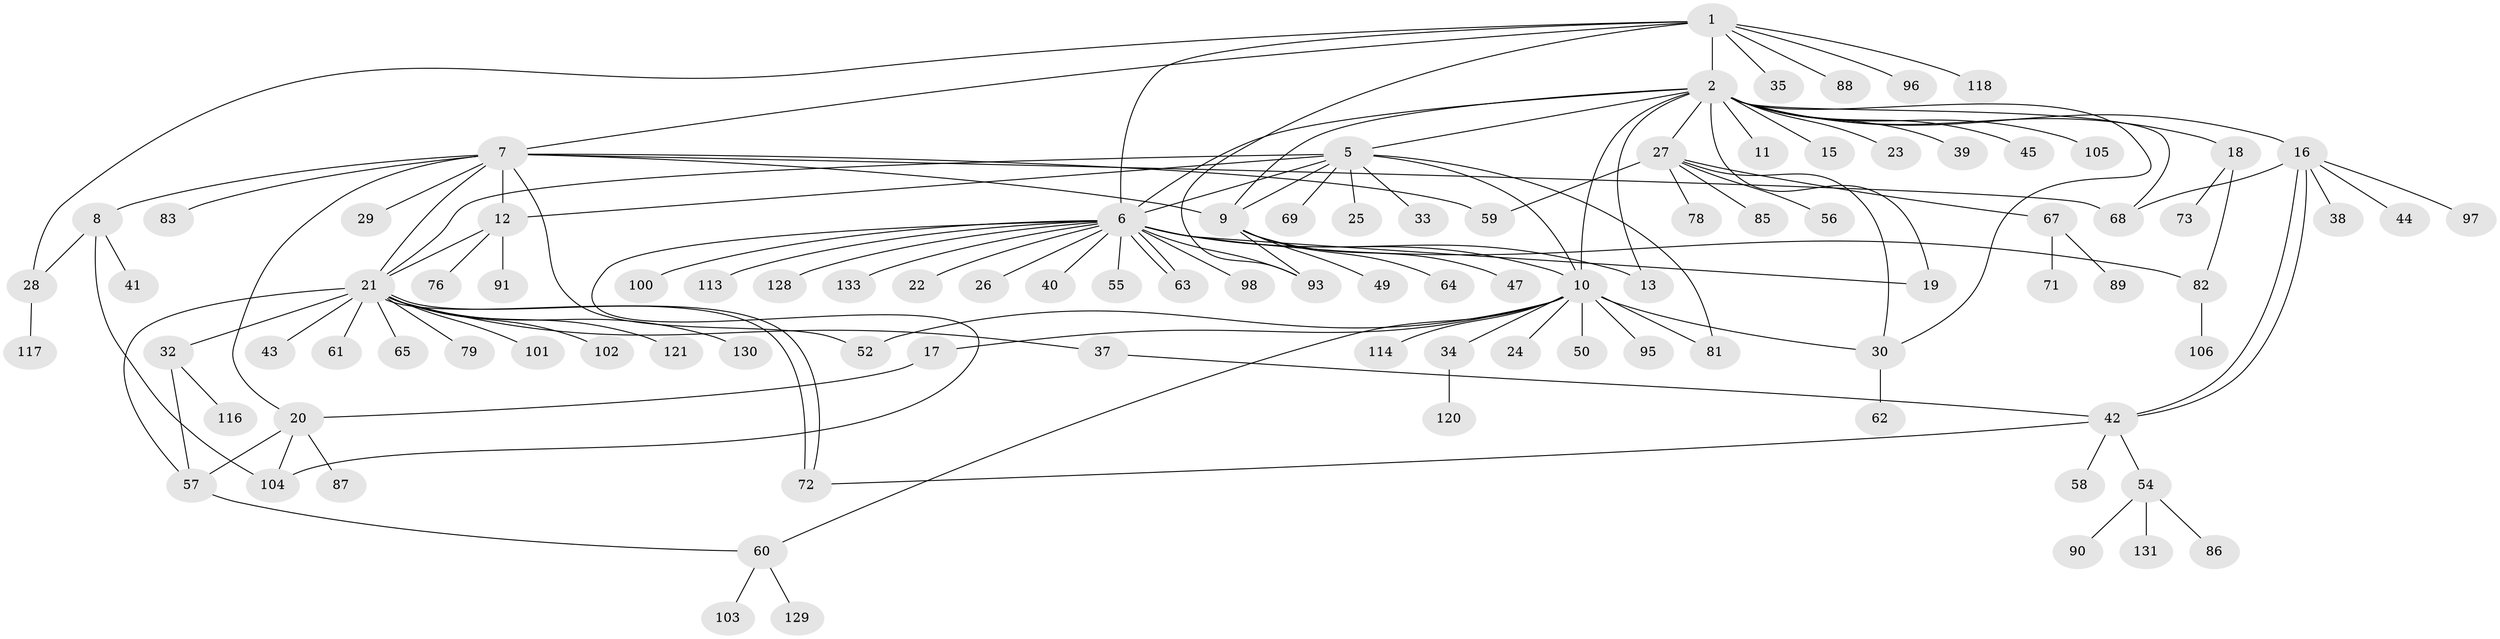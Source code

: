 // original degree distribution, {7: 0.014925373134328358, 16: 0.007462686567164179, 5: 0.014925373134328358, 4: 0.08208955223880597, 9: 0.007462686567164179, 21: 0.007462686567164179, 12: 0.014925373134328358, 8: 0.022388059701492536, 10: 0.007462686567164179, 1: 0.5746268656716418, 6: 0.014925373134328358, 2: 0.11940298507462686, 3: 0.11194029850746269}
// Generated by graph-tools (version 1.1) at 2025/11/02/27/25 16:11:10]
// undirected, 99 vertices, 131 edges
graph export_dot {
graph [start="1"]
  node [color=gray90,style=filled];
  1 [super="+4"];
  2 [super="+3"];
  5 [super="+84"];
  6 [super="+46"];
  7 [super="+108"];
  8;
  9 [super="+107"];
  10 [super="+14"];
  11;
  12 [super="+99"];
  13;
  15;
  16 [super="+53"];
  17 [super="+125"];
  18 [super="+36"];
  19 [super="+123"];
  20 [super="+127"];
  21 [super="+31"];
  22;
  23;
  24;
  25 [super="+94"];
  26;
  27 [super="+48"];
  28 [super="+119"];
  29;
  30;
  32;
  33;
  34 [super="+132"];
  35;
  37 [super="+112"];
  38 [super="+70"];
  39;
  40 [super="+122"];
  41;
  42 [super="+51"];
  43;
  44;
  45 [super="+74"];
  47;
  49 [super="+111"];
  50;
  52 [super="+77"];
  54 [super="+66"];
  55 [super="+110"];
  56;
  57 [super="+80"];
  58;
  59;
  60;
  61 [super="+134"];
  62;
  63 [super="+109"];
  64;
  65;
  67 [super="+75"];
  68;
  69;
  71 [super="+92"];
  72 [super="+115"];
  73;
  76;
  78;
  79;
  81;
  82;
  83;
  85;
  86;
  87;
  88;
  89;
  90;
  91;
  93 [super="+126"];
  95;
  96;
  97;
  98;
  100;
  101;
  102;
  103;
  104;
  105;
  106;
  113;
  114;
  116;
  117;
  118 [super="+124"];
  120;
  121;
  128;
  129;
  130;
  131;
  133;
  1 -- 2;
  1 -- 7;
  1 -- 88;
  1 -- 93;
  1 -- 96;
  1 -- 118;
  1 -- 35;
  1 -- 28;
  1 -- 6;
  2 -- 5;
  2 -- 6;
  2 -- 9;
  2 -- 11;
  2 -- 13;
  2 -- 15;
  2 -- 16;
  2 -- 18;
  2 -- 39;
  2 -- 45;
  2 -- 68;
  2 -- 105;
  2 -- 10;
  2 -- 19;
  2 -- 23;
  2 -- 27;
  2 -- 30;
  5 -- 6;
  5 -- 9;
  5 -- 10;
  5 -- 25;
  5 -- 33;
  5 -- 69;
  5 -- 81;
  5 -- 21;
  5 -- 12;
  6 -- 10 [weight=2];
  6 -- 13;
  6 -- 19;
  6 -- 22;
  6 -- 26;
  6 -- 40;
  6 -- 55;
  6 -- 63;
  6 -- 63;
  6 -- 82;
  6 -- 98;
  6 -- 100;
  6 -- 104;
  6 -- 113;
  6 -- 128;
  6 -- 133;
  6 -- 93;
  7 -- 8;
  7 -- 9;
  7 -- 12;
  7 -- 20;
  7 -- 21;
  7 -- 29;
  7 -- 52;
  7 -- 59;
  7 -- 68;
  7 -- 83;
  8 -- 28;
  8 -- 41;
  8 -- 104;
  9 -- 47;
  9 -- 49;
  9 -- 64;
  9 -- 93;
  10 -- 17 [weight=2];
  10 -- 24;
  10 -- 30;
  10 -- 50;
  10 -- 52;
  10 -- 114;
  10 -- 81;
  10 -- 34;
  10 -- 60;
  10 -- 95;
  12 -- 76;
  12 -- 91;
  12 -- 21;
  16 -- 38;
  16 -- 42;
  16 -- 42;
  16 -- 44;
  16 -- 68;
  16 -- 97;
  17 -- 20;
  18 -- 73;
  18 -- 82;
  20 -- 87;
  20 -- 104;
  20 -- 57;
  21 -- 61;
  21 -- 72;
  21 -- 72;
  21 -- 102;
  21 -- 32;
  21 -- 65;
  21 -- 130;
  21 -- 37;
  21 -- 101;
  21 -- 43;
  21 -- 79;
  21 -- 121;
  21 -- 57;
  27 -- 30;
  27 -- 59;
  27 -- 67;
  27 -- 85;
  27 -- 56;
  27 -- 78;
  28 -- 117;
  30 -- 62;
  32 -- 57;
  32 -- 116;
  34 -- 120;
  37 -- 42;
  42 -- 54;
  42 -- 58;
  42 -- 72;
  54 -- 86;
  54 -- 90;
  54 -- 131;
  57 -- 60;
  60 -- 103;
  60 -- 129;
  67 -- 71;
  67 -- 89;
  82 -- 106;
}
